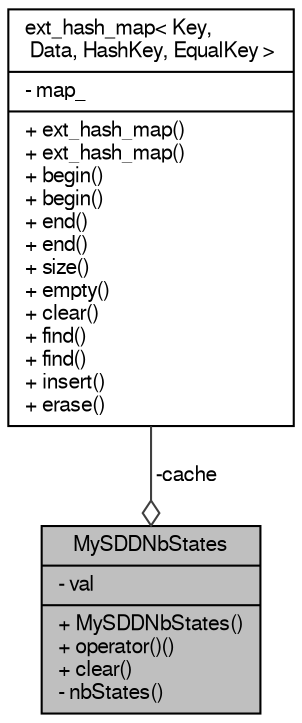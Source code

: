 digraph "MySDDNbStates"
{
  edge [fontname="FreeSans",fontsize="10",labelfontname="FreeSans",labelfontsize="10"];
  node [fontname="FreeSans",fontsize="10",shape=record];
  Node1 [label="{MySDDNbStates\n|- val\l|+ MySDDNbStates()\l+ operator()()\l+ clear()\l- nbStates()\l}",height=0.2,width=0.4,color="black", fillcolor="grey75", style="filled" fontcolor="black"];
  Node2 -> Node1 [color="grey25",fontsize="10",style="solid",label=" -cache" ,arrowhead="odiamond",fontname="FreeSans"];
  Node2 [label="{ext_hash_map\< Key,\l Data, HashKey, EqualKey \>\n|- map_\l|+ ext_hash_map()\l+ ext_hash_map()\l+ begin()\l+ begin()\l+ end()\l+ end()\l+ size()\l+ empty()\l+ clear()\l+ find()\l+ find()\l+ insert()\l+ erase()\l}",height=0.2,width=0.4,color="black", fillcolor="white", style="filled",URL="$classext__hash__map.html"];
}

